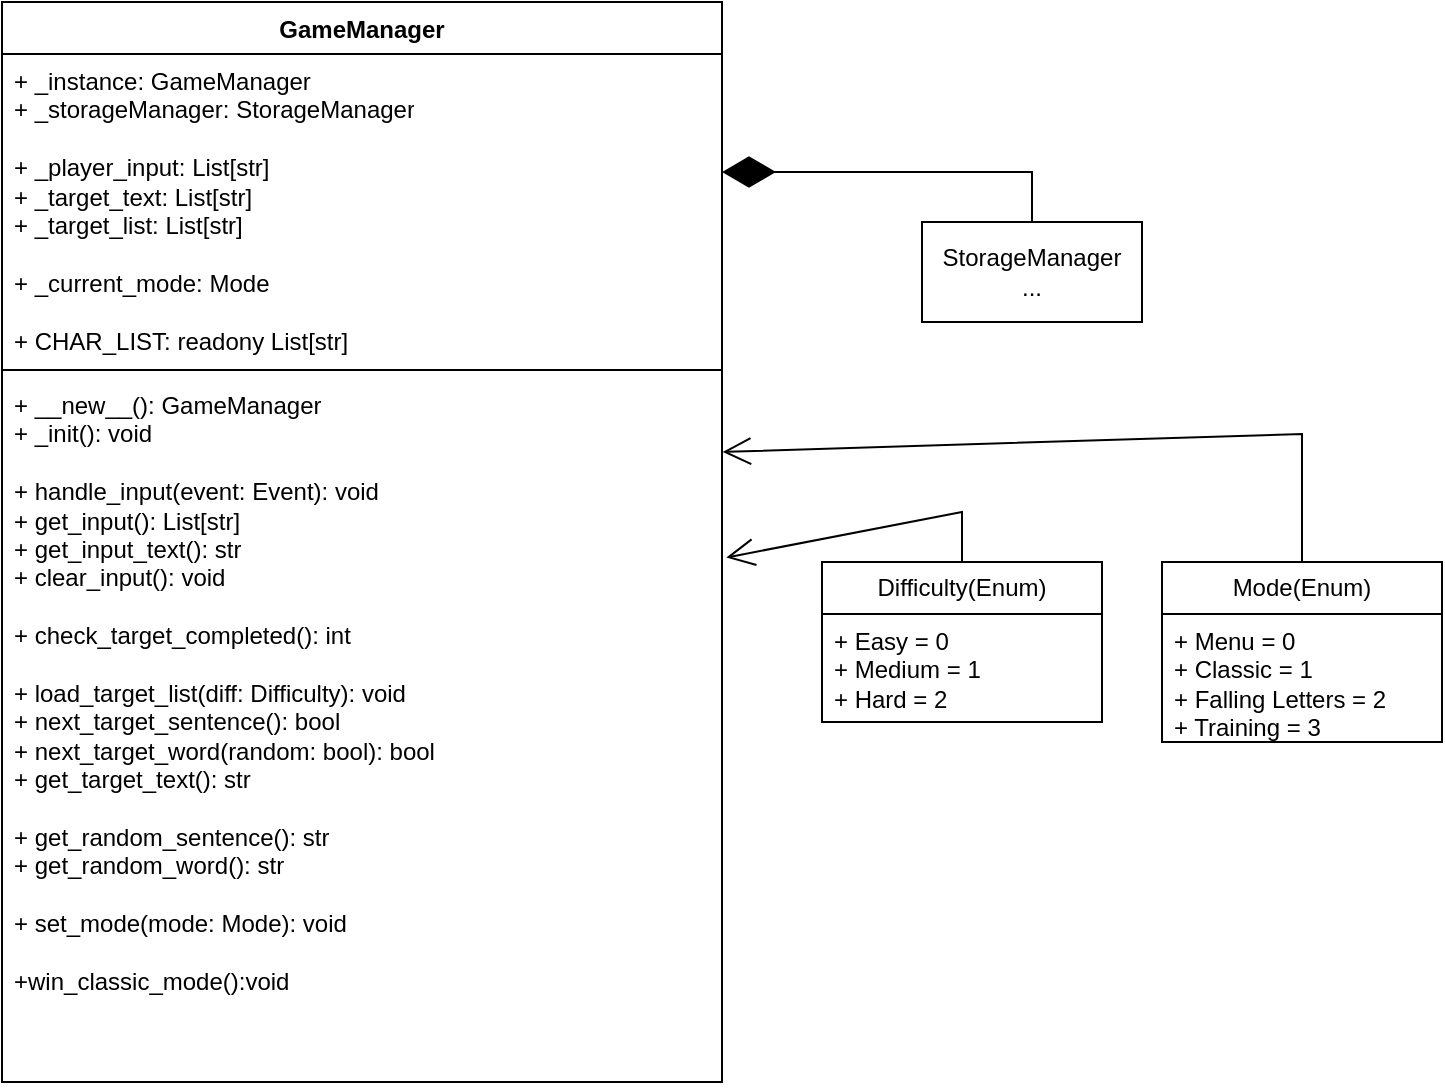 <mxfile version="22.1.22" type="embed">
  <diagram name="Strona-1" id="j7MgiZan_7oLSNeOabmw">
    <mxGraphModel dx="1049" dy="539" grid="1" gridSize="10" guides="1" tooltips="1" connect="1" arrows="1" fold="1" page="1" pageScale="1" pageWidth="827" pageHeight="1169" background="#FFFFFF" math="0" shadow="0">
      <root>
        <mxCell id="0" />
        <mxCell id="1" parent="0" />
        <mxCell id="0Y4IYUh-1m1sobtXQxxD-5" value="GameManager" style="swimlane;fontStyle=1;align=center;verticalAlign=top;childLayout=stackLayout;horizontal=1;startSize=26;horizontalStack=0;resizeParent=1;resizeParentMax=0;resizeLast=0;collapsible=1;marginBottom=0;whiteSpace=wrap;html=1;" parent="1" vertex="1">
          <mxGeometry x="160" y="390" width="360" height="540" as="geometry" />
        </mxCell>
        <mxCell id="0Y4IYUh-1m1sobtXQxxD-6" value="+ _instance: GameManager&lt;div&gt;+ _storageManager: StorageManager&lt;/div&gt;&lt;div&gt;&lt;br&gt;&lt;div&gt;+ _player_input: List[str]&lt;/div&gt;&lt;div&gt;+ _target_text: List[str]&lt;/div&gt;&lt;div&gt;+ _target_list: List[str]&lt;/div&gt;&lt;div&gt;&lt;br&gt;&lt;div&gt;+ _current_mode: Mode&lt;/div&gt;&lt;div&gt;&lt;br&gt;&lt;/div&gt;&lt;div&gt;+ CHAR_LIST: readony List[str]&lt;/div&gt;&lt;/div&gt;&lt;/div&gt;" style="text;strokeColor=none;fillColor=none;align=left;verticalAlign=top;spacingLeft=4;spacingRight=4;overflow=hidden;rotatable=0;points=[[0,0.5],[1,0.5]];portConstraint=eastwest;whiteSpace=wrap;html=1;" parent="0Y4IYUh-1m1sobtXQxxD-5" vertex="1">
          <mxGeometry y="26" width="360" height="154" as="geometry" />
        </mxCell>
        <mxCell id="0Y4IYUh-1m1sobtXQxxD-7" value="" style="line;strokeWidth=1;fillColor=none;align=left;verticalAlign=middle;spacingTop=-1;spacingLeft=3;spacingRight=3;rotatable=0;labelPosition=right;points=[];portConstraint=eastwest;strokeColor=inherit;" parent="0Y4IYUh-1m1sobtXQxxD-5" vertex="1">
          <mxGeometry y="180" width="360" height="8" as="geometry" />
        </mxCell>
        <mxCell id="0Y4IYUh-1m1sobtXQxxD-8" value="&lt;div&gt;+ __new__(): GameManager&lt;/div&gt;&lt;div&gt;+ _init(): void&lt;/div&gt;&lt;div&gt;&lt;br&gt;&lt;/div&gt;+&lt;span style=&quot;background-color: initial;&quot;&gt;&amp;nbsp;handle_input(event: Event): void&lt;/span&gt;&lt;div&gt;&lt;div&gt;&lt;span style=&quot;background-color: initial;&quot;&gt;+ get_input(): List[str]&lt;/span&gt;&lt;/div&gt;&lt;div&gt;&lt;span style=&quot;background-color: initial;&quot;&gt;+ get_input_text(): str&lt;/span&gt;&lt;/div&gt;&lt;div&gt;&lt;span style=&quot;background-color: initial;&quot;&gt;+ clear_input(): void&lt;/span&gt;&lt;/div&gt;&lt;div&gt;&lt;span style=&quot;background-color: initial;&quot;&gt;&lt;br&gt;&lt;/span&gt;&lt;/div&gt;&lt;div&gt;+ check_target_completed(): int&lt;/div&gt;&lt;div&gt;&lt;span style=&quot;background-color: initial;&quot;&gt;&lt;br&gt;&lt;/span&gt;&lt;/div&gt;&lt;div&gt;&lt;span style=&quot;background-color: initial;&quot;&gt;+ load_target_list(diff: Difficulty): void&lt;/span&gt;&lt;br&gt;&lt;/div&gt;&lt;/div&gt;&lt;div&gt;+ next_target_sentence(): bool&lt;/div&gt;&lt;div&gt;+ next_target_word(random: bool): bool&lt;/div&gt;&lt;div&gt;+ get_target_text(): str&lt;br&gt;&lt;/div&gt;&lt;div&gt;&lt;br&gt;&lt;/div&gt;&lt;div&gt;+ get_random_sentence(): str&lt;/div&gt;&lt;div&gt;+ get_random_word(): str&lt;/div&gt;&lt;div&gt;&lt;br&gt;&lt;/div&gt;&lt;div&gt;+ set_mode(mode: Mode): void&lt;/div&gt;&lt;div&gt;&lt;br&gt;&lt;/div&gt;&lt;div&gt;+win_classic_mode():void&lt;/div&gt;" style="text;strokeColor=none;fillColor=none;align=left;verticalAlign=top;spacingLeft=4;spacingRight=4;overflow=hidden;rotatable=0;points=[[0,0.5],[1,0.5]];portConstraint=eastwest;whiteSpace=wrap;html=1;" parent="0Y4IYUh-1m1sobtXQxxD-5" vertex="1">
          <mxGeometry y="188" width="360" height="352" as="geometry" />
        </mxCell>
        <mxCell id="0Y4IYUh-1m1sobtXQxxD-9" value="StorageManager&lt;div&gt;...&lt;/div&gt;" style="html=1;whiteSpace=wrap;" parent="1" vertex="1">
          <mxGeometry x="620" y="500" width="110" height="50" as="geometry" />
        </mxCell>
        <mxCell id="0Y4IYUh-1m1sobtXQxxD-14" value="" style="endArrow=diamondThin;endFill=1;endSize=24;html=1;rounded=0;exitX=0.5;exitY=0;exitDx=0;exitDy=0;" parent="1" source="0Y4IYUh-1m1sobtXQxxD-9" edge="1">
          <mxGeometry width="160" relative="1" as="geometry">
            <mxPoint x="640" y="470" as="sourcePoint" />
            <mxPoint x="520" y="475" as="targetPoint" />
            <Array as="points">
              <mxPoint x="675" y="475" />
            </Array>
          </mxGeometry>
        </mxCell>
        <mxCell id="0Y4IYUh-1m1sobtXQxxD-15" value="Difficulty(Enum)" style="swimlane;fontStyle=0;childLayout=stackLayout;horizontal=1;startSize=26;fillColor=none;horizontalStack=0;resizeParent=1;resizeParentMax=0;resizeLast=0;collapsible=1;marginBottom=0;whiteSpace=wrap;html=1;" parent="1" vertex="1">
          <mxGeometry x="570" y="670" width="140" height="80" as="geometry" />
        </mxCell>
        <mxCell id="0Y4IYUh-1m1sobtXQxxD-16" value="+ Easy = 0&lt;div&gt;+ Medium = 1&lt;/div&gt;&lt;div&gt;+ Hard = 2&lt;/div&gt;" style="text;strokeColor=none;fillColor=none;align=left;verticalAlign=top;spacingLeft=4;spacingRight=4;overflow=hidden;rotatable=0;points=[[0,0.5],[1,0.5]];portConstraint=eastwest;whiteSpace=wrap;html=1;" parent="0Y4IYUh-1m1sobtXQxxD-15" vertex="1">
          <mxGeometry y="26" width="140" height="54" as="geometry" />
        </mxCell>
        <mxCell id="0Y4IYUh-1m1sobtXQxxD-19" value="Mode(Enum)" style="swimlane;fontStyle=0;childLayout=stackLayout;horizontal=1;startSize=26;fillColor=none;horizontalStack=0;resizeParent=1;resizeParentMax=0;resizeLast=0;collapsible=1;marginBottom=0;whiteSpace=wrap;html=1;" parent="1" vertex="1">
          <mxGeometry x="740" y="670" width="140" height="90" as="geometry" />
        </mxCell>
        <mxCell id="0Y4IYUh-1m1sobtXQxxD-20" value="+ Menu = 0&lt;div&gt;+ Classic = 1&lt;/div&gt;&lt;div&gt;+ Falling Letters = 2&lt;/div&gt;&lt;div&gt;+ Training = 3&lt;/div&gt;" style="text;strokeColor=none;fillColor=none;align=left;verticalAlign=top;spacingLeft=4;spacingRight=4;overflow=hidden;rotatable=0;points=[[0,0.5],[1,0.5]];portConstraint=eastwest;whiteSpace=wrap;html=1;" parent="0Y4IYUh-1m1sobtXQxxD-19" vertex="1">
          <mxGeometry y="26" width="140" height="64" as="geometry" />
        </mxCell>
        <mxCell id="0Y4IYUh-1m1sobtXQxxD-21" value="" style="endArrow=open;endFill=1;endSize=12;html=1;rounded=0;entryX=1.006;entryY=0.255;entryDx=0;entryDy=0;entryPerimeter=0;exitX=0.5;exitY=0;exitDx=0;exitDy=0;" parent="1" source="0Y4IYUh-1m1sobtXQxxD-15" target="0Y4IYUh-1m1sobtXQxxD-8" edge="1">
          <mxGeometry width="160" relative="1" as="geometry">
            <mxPoint x="630" y="650" as="sourcePoint" />
            <mxPoint x="570" y="600" as="targetPoint" />
            <Array as="points">
              <mxPoint x="640" y="645" />
            </Array>
          </mxGeometry>
        </mxCell>
        <mxCell id="0Y4IYUh-1m1sobtXQxxD-22" value="" style="endArrow=open;endFill=1;endSize=12;html=1;rounded=0;entryX=1.001;entryY=0.105;entryDx=0;entryDy=0;entryPerimeter=0;exitX=0.5;exitY=0;exitDx=0;exitDy=0;" parent="1" source="0Y4IYUh-1m1sobtXQxxD-19" target="0Y4IYUh-1m1sobtXQxxD-8" edge="1">
          <mxGeometry width="160" relative="1" as="geometry">
            <mxPoint x="700" y="610" as="sourcePoint" />
            <mxPoint x="860" y="610" as="targetPoint" />
            <Array as="points">
              <mxPoint x="810" y="606" />
            </Array>
          </mxGeometry>
        </mxCell>
      </root>
    </mxGraphModel>
  </diagram>
</mxfile>
